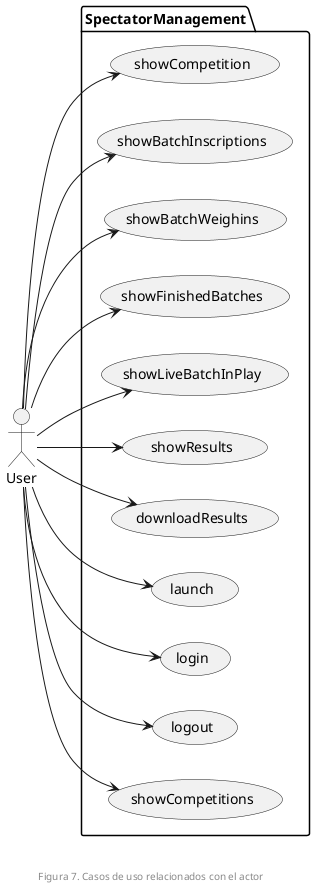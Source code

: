 @startuml
left to right direction

package SpectatorManagement {
  usecase showCompetition
  usecase showBatchInscriptions
  usecase showBatchWeighins
  usecase showFinishedBatches
  usecase showLiveBatchInPlay
  usecase showResults
  usecase downloadResults
  usecase launch
  usecase login
  usecase logout
  usecase showCompetitions
}

User --> showCompetition
User --> showBatchInscriptions
User --> showBatchWeighins
User --> showFinishedBatches
User --> showLiveBatchInPlay
User --> showResults
User --> downloadResults
User --> launch
User --> login
User --> logout
User --> showCompetitions
footer \n\nFigura 7. Casos de uso relacionados con el actor
@enduml